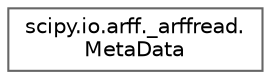 digraph "Graphical Class Hierarchy"
{
 // LATEX_PDF_SIZE
  bgcolor="transparent";
  edge [fontname=Helvetica,fontsize=10,labelfontname=Helvetica,labelfontsize=10];
  node [fontname=Helvetica,fontsize=10,shape=box,height=0.2,width=0.4];
  rankdir="LR";
  Node0 [id="Node000000",label="scipy.io.arff._arffread.\lMetaData",height=0.2,width=0.4,color="grey40", fillcolor="white", style="filled",URL="$d5/df7/classscipy_1_1io_1_1arff_1_1__arffread_1_1MetaData.html",tooltip=" "];
}
